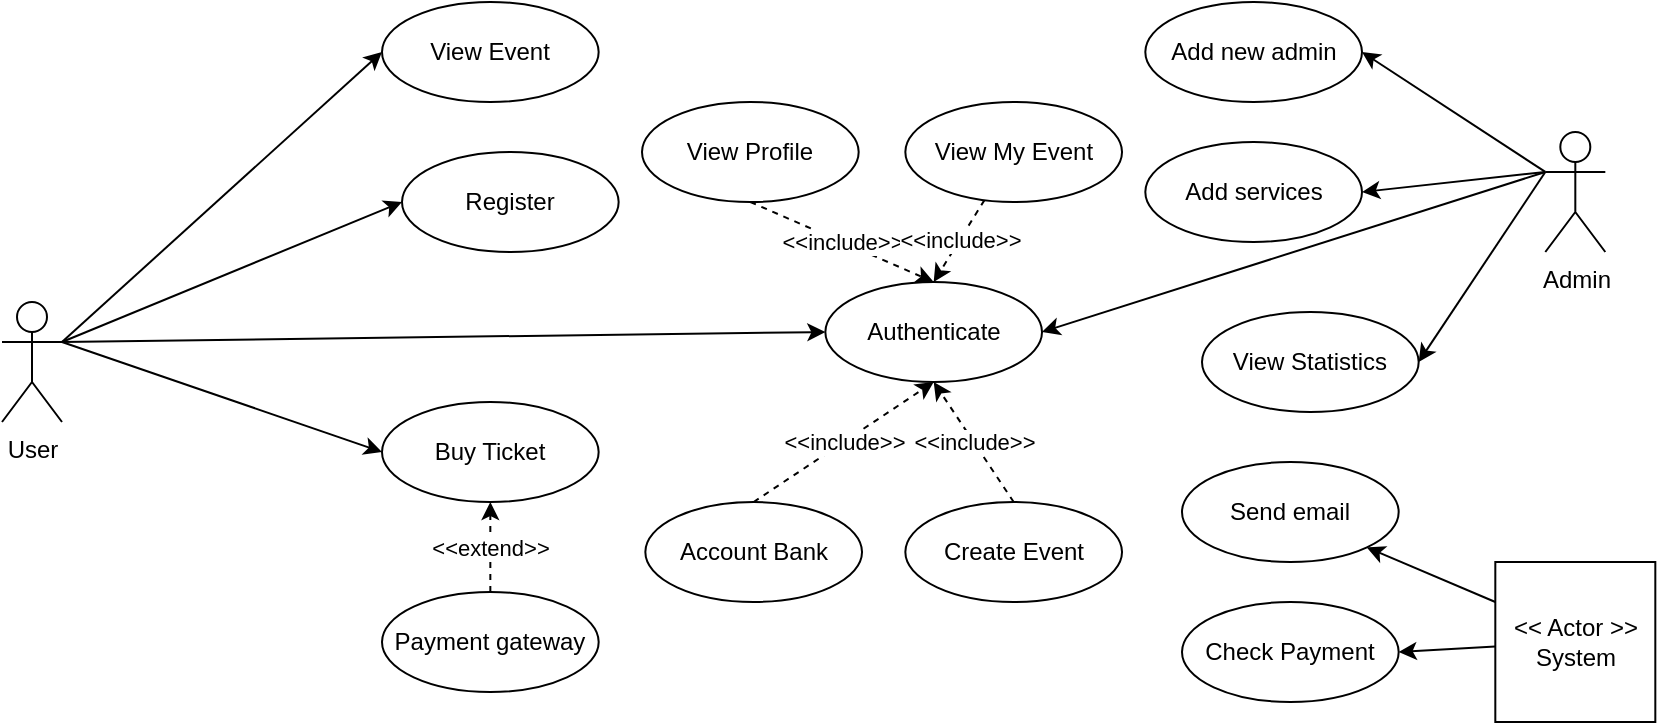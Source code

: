 <mxfile version="20.4.0" type="github">
  <diagram id="C9PHexbScycsoSmm_nkF" name="Page-1">
    <mxGraphModel dx="1038" dy="587" grid="1" gridSize="10" guides="1" tooltips="1" connect="1" arrows="1" fold="1" page="1" pageScale="1" pageWidth="850" pageHeight="1100" math="0" shadow="0">
      <root>
        <mxCell id="0" />
        <mxCell id="1" parent="0" />
        <mxCell id="6DrTKPntKGNxcgU90YKC-1" value="User" style="shape=umlActor;verticalLabelPosition=bottom;verticalAlign=top;html=1;outlineConnect=0;" parent="1" vertex="1">
          <mxGeometry x="120" y="240" width="30" height="60" as="geometry" />
        </mxCell>
        <mxCell id="6DrTKPntKGNxcgU90YKC-2" value="Admin" style="shape=umlActor;verticalLabelPosition=bottom;verticalAlign=top;html=1;outlineConnect=0;" parent="1" vertex="1">
          <mxGeometry x="891.66" y="155" width="30" height="60" as="geometry" />
        </mxCell>
        <mxCell id="2XuX14cPeexHmu0yOcSn-1" value="Authenticate" style="ellipse;whiteSpace=wrap;html=1;" vertex="1" parent="1">
          <mxGeometry x="531.68" y="230" width="108.33" height="50" as="geometry" />
        </mxCell>
        <mxCell id="2XuX14cPeexHmu0yOcSn-2" value="Register" style="ellipse;whiteSpace=wrap;html=1;" vertex="1" parent="1">
          <mxGeometry x="320" y="165" width="108.33" height="50" as="geometry" />
        </mxCell>
        <mxCell id="2XuX14cPeexHmu0yOcSn-3" value="View Event" style="ellipse;whiteSpace=wrap;html=1;" vertex="1" parent="1">
          <mxGeometry x="310" y="90" width="108.33" height="50" as="geometry" />
        </mxCell>
        <mxCell id="2XuX14cPeexHmu0yOcSn-4" value="Buy Ticket" style="ellipse;whiteSpace=wrap;html=1;" vertex="1" parent="1">
          <mxGeometry x="310" y="290" width="108.33" height="50" as="geometry" />
        </mxCell>
        <mxCell id="2XuX14cPeexHmu0yOcSn-5" value="Payment gateway" style="ellipse;whiteSpace=wrap;html=1;" vertex="1" parent="1">
          <mxGeometry x="310" y="385" width="108.34" height="50" as="geometry" />
        </mxCell>
        <mxCell id="2XuX14cPeexHmu0yOcSn-8" value="Add services" style="ellipse;whiteSpace=wrap;html=1;" vertex="1" parent="1">
          <mxGeometry x="691.66" y="160" width="108.34" height="50" as="geometry" />
        </mxCell>
        <mxCell id="2XuX14cPeexHmu0yOcSn-9" value="View Statistics" style="ellipse;whiteSpace=wrap;html=1;" vertex="1" parent="1">
          <mxGeometry x="720" y="245" width="108.34" height="50" as="geometry" />
        </mxCell>
        <mxCell id="2XuX14cPeexHmu0yOcSn-10" value="Add new admin" style="ellipse;whiteSpace=wrap;html=1;" vertex="1" parent="1">
          <mxGeometry x="691.66" y="90" width="108.34" height="50" as="geometry" />
        </mxCell>
        <mxCell id="2XuX14cPeexHmu0yOcSn-13" value="View Profile" style="ellipse;whiteSpace=wrap;html=1;" vertex="1" parent="1">
          <mxGeometry x="440" y="140" width="108.34" height="50" as="geometry" />
        </mxCell>
        <mxCell id="2XuX14cPeexHmu0yOcSn-14" value="" style="endArrow=classic;html=1;rounded=0;entryX=0;entryY=0.5;entryDx=0;entryDy=0;exitX=1;exitY=0.333;exitDx=0;exitDy=0;exitPerimeter=0;" edge="1" parent="1" source="6DrTKPntKGNxcgU90YKC-1" target="2XuX14cPeexHmu0yOcSn-1">
          <mxGeometry width="50" height="50" relative="1" as="geometry">
            <mxPoint x="350" y="250" as="sourcePoint" />
            <mxPoint x="400" y="200" as="targetPoint" />
          </mxGeometry>
        </mxCell>
        <mxCell id="2XuX14cPeexHmu0yOcSn-15" value="" style="endArrow=classic;html=1;rounded=0;entryX=0;entryY=0.5;entryDx=0;entryDy=0;exitX=1;exitY=0.333;exitDx=0;exitDy=0;exitPerimeter=0;" edge="1" parent="1" source="6DrTKPntKGNxcgU90YKC-1" target="2XuX14cPeexHmu0yOcSn-2">
          <mxGeometry width="50" height="50" relative="1" as="geometry">
            <mxPoint x="110" y="270" as="sourcePoint" />
            <mxPoint x="300" y="125" as="targetPoint" />
          </mxGeometry>
        </mxCell>
        <mxCell id="2XuX14cPeexHmu0yOcSn-16" value="" style="endArrow=classic;html=1;rounded=0;entryX=0;entryY=0.5;entryDx=0;entryDy=0;exitX=1;exitY=0.333;exitDx=0;exitDy=0;exitPerimeter=0;" edge="1" parent="1" source="6DrTKPntKGNxcgU90YKC-1" target="2XuX14cPeexHmu0yOcSn-3">
          <mxGeometry width="50" height="50" relative="1" as="geometry">
            <mxPoint x="110" y="270" as="sourcePoint" />
            <mxPoint x="300" y="205" as="targetPoint" />
          </mxGeometry>
        </mxCell>
        <mxCell id="2XuX14cPeexHmu0yOcSn-17" value="" style="endArrow=classic;html=1;rounded=0;entryX=0;entryY=0.5;entryDx=0;entryDy=0;exitX=1;exitY=0.333;exitDx=0;exitDy=0;exitPerimeter=0;" edge="1" parent="1" source="6DrTKPntKGNxcgU90YKC-1" target="2XuX14cPeexHmu0yOcSn-4">
          <mxGeometry width="50" height="50" relative="1" as="geometry">
            <mxPoint x="120" y="280" as="sourcePoint" />
            <mxPoint x="310" y="215" as="targetPoint" />
          </mxGeometry>
        </mxCell>
        <mxCell id="2XuX14cPeexHmu0yOcSn-19" value="" style="endArrow=classic;html=1;rounded=0;entryX=1;entryY=0.5;entryDx=0;entryDy=0;exitX=0;exitY=0.333;exitDx=0;exitDy=0;exitPerimeter=0;" edge="1" parent="1" source="6DrTKPntKGNxcgU90YKC-2" target="2XuX14cPeexHmu0yOcSn-10">
          <mxGeometry width="50" height="50" relative="1" as="geometry">
            <mxPoint x="591.66" y="160" as="sourcePoint" />
            <mxPoint x="641.66" y="110" as="targetPoint" />
          </mxGeometry>
        </mxCell>
        <mxCell id="2XuX14cPeexHmu0yOcSn-20" value="" style="endArrow=classic;html=1;rounded=0;entryX=1;entryY=0.5;entryDx=0;entryDy=0;exitX=0;exitY=0.333;exitDx=0;exitDy=0;exitPerimeter=0;" edge="1" parent="1" source="6DrTKPntKGNxcgU90YKC-2" target="2XuX14cPeexHmu0yOcSn-8">
          <mxGeometry width="50" height="50" relative="1" as="geometry">
            <mxPoint x="901.66" y="185" as="sourcePoint" />
            <mxPoint x="810.0" y="125" as="targetPoint" />
          </mxGeometry>
        </mxCell>
        <mxCell id="2XuX14cPeexHmu0yOcSn-21" value="" style="endArrow=classic;html=1;rounded=0;entryX=1;entryY=0.5;entryDx=0;entryDy=0;exitX=0;exitY=0.333;exitDx=0;exitDy=0;exitPerimeter=0;" edge="1" parent="1" source="6DrTKPntKGNxcgU90YKC-2" target="2XuX14cPeexHmu0yOcSn-9">
          <mxGeometry width="50" height="50" relative="1" as="geometry">
            <mxPoint x="901.66" y="185" as="sourcePoint" />
            <mxPoint x="810.0" y="195" as="targetPoint" />
          </mxGeometry>
        </mxCell>
        <mxCell id="2XuX14cPeexHmu0yOcSn-22" value="&amp;lt;&amp;lt;extend&amp;gt;&amp;gt;" style="endArrow=classic;html=1;rounded=0;entryX=0.5;entryY=1;entryDx=0;entryDy=0;exitX=0.5;exitY=0;exitDx=0;exitDy=0;dashed=1;" edge="1" parent="1" source="2XuX14cPeexHmu0yOcSn-5" target="2XuX14cPeexHmu0yOcSn-4">
          <mxGeometry width="50" height="50" relative="1" as="geometry">
            <mxPoint x="430" y="250" as="sourcePoint" />
            <mxPoint x="480" y="200" as="targetPoint" />
          </mxGeometry>
        </mxCell>
        <mxCell id="2XuX14cPeexHmu0yOcSn-23" value="Account Bank" style="ellipse;whiteSpace=wrap;html=1;" vertex="1" parent="1">
          <mxGeometry x="441.67" y="340" width="108.34" height="50" as="geometry" />
        </mxCell>
        <mxCell id="2XuX14cPeexHmu0yOcSn-24" value="" style="endArrow=classic;html=1;rounded=0;entryX=1;entryY=0.5;entryDx=0;entryDy=0;exitX=0;exitY=0.333;exitDx=0;exitDy=0;exitPerimeter=0;" edge="1" parent="1" source="6DrTKPntKGNxcgU90YKC-2" target="2XuX14cPeexHmu0yOcSn-1">
          <mxGeometry width="50" height="50" relative="1" as="geometry">
            <mxPoint x="901.66" y="185" as="sourcePoint" />
            <mxPoint x="680.0" y="255" as="targetPoint" />
          </mxGeometry>
        </mxCell>
        <mxCell id="2XuX14cPeexHmu0yOcSn-25" value="&amp;lt;&amp;lt;include&amp;gt;&amp;gt;" style="endArrow=classic;html=1;rounded=0;dashed=1;entryX=0.5;entryY=0;entryDx=0;entryDy=0;exitX=0.5;exitY=1;exitDx=0;exitDy=0;" edge="1" parent="1" source="2XuX14cPeexHmu0yOcSn-13" target="2XuX14cPeexHmu0yOcSn-1">
          <mxGeometry width="50" height="50" relative="1" as="geometry">
            <mxPoint x="531.67" y="250" as="sourcePoint" />
            <mxPoint x="581.67" y="200" as="targetPoint" />
          </mxGeometry>
        </mxCell>
        <mxCell id="2XuX14cPeexHmu0yOcSn-26" value="&amp;lt;&amp;lt;include&amp;gt;&amp;gt;" style="endArrow=classic;html=1;rounded=0;dashed=1;entryX=0.5;entryY=1;entryDx=0;entryDy=0;exitX=0.5;exitY=0;exitDx=0;exitDy=0;" edge="1" parent="1" source="2XuX14cPeexHmu0yOcSn-23" target="2XuX14cPeexHmu0yOcSn-1">
          <mxGeometry width="50" height="50" relative="1" as="geometry">
            <mxPoint x="531.67" y="250" as="sourcePoint" />
            <mxPoint x="581.67" y="200" as="targetPoint" />
          </mxGeometry>
        </mxCell>
        <mxCell id="2XuX14cPeexHmu0yOcSn-27" value="Create Event" style="ellipse;whiteSpace=wrap;html=1;" vertex="1" parent="1">
          <mxGeometry x="571.67" y="340" width="108.34" height="50" as="geometry" />
        </mxCell>
        <mxCell id="2XuX14cPeexHmu0yOcSn-28" value="&amp;lt;&amp;lt;include&amp;gt;&amp;gt;" style="endArrow=classic;html=1;rounded=0;dashed=1;entryX=0.5;entryY=1;entryDx=0;entryDy=0;exitX=0.5;exitY=0;exitDx=0;exitDy=0;" edge="1" parent="1" source="2XuX14cPeexHmu0yOcSn-27" target="2XuX14cPeexHmu0yOcSn-1">
          <mxGeometry width="50" height="50" relative="1" as="geometry">
            <mxPoint x="531.67" y="330" as="sourcePoint" />
            <mxPoint x="581.67" y="280" as="targetPoint" />
          </mxGeometry>
        </mxCell>
        <mxCell id="2XuX14cPeexHmu0yOcSn-30" value="&amp;lt;&amp;lt;include&amp;gt;&amp;gt;" style="orthogonalLoop=1;jettySize=auto;html=1;entryX=0.5;entryY=0;entryDx=0;entryDy=0;dashed=1;rounded=0;strokeColor=default;" edge="1" parent="1" source="2XuX14cPeexHmu0yOcSn-29" target="2XuX14cPeexHmu0yOcSn-1">
          <mxGeometry relative="1" as="geometry" />
        </mxCell>
        <mxCell id="2XuX14cPeexHmu0yOcSn-29" value="View My Event" style="ellipse;whiteSpace=wrap;html=1;" vertex="1" parent="1">
          <mxGeometry x="571.67" y="140" width="108.34" height="50" as="geometry" />
        </mxCell>
        <mxCell id="2XuX14cPeexHmu0yOcSn-33" style="edgeStyle=none;rounded=0;orthogonalLoop=1;jettySize=auto;html=1;exitX=0;exitY=0.25;exitDx=0;exitDy=0;entryX=1;entryY=1;entryDx=0;entryDy=0;strokeColor=default;" edge="1" parent="1" source="2XuX14cPeexHmu0yOcSn-31" target="2XuX14cPeexHmu0yOcSn-32">
          <mxGeometry relative="1" as="geometry" />
        </mxCell>
        <mxCell id="2XuX14cPeexHmu0yOcSn-35" style="edgeStyle=none;rounded=0;orthogonalLoop=1;jettySize=auto;html=1;entryX=1;entryY=0.5;entryDx=0;entryDy=0;strokeColor=default;" edge="1" parent="1" source="2XuX14cPeexHmu0yOcSn-31" target="2XuX14cPeexHmu0yOcSn-34">
          <mxGeometry relative="1" as="geometry" />
        </mxCell>
        <mxCell id="2XuX14cPeexHmu0yOcSn-31" value="&amp;lt;&amp;lt; Actor &amp;gt;&amp;gt;&lt;br&gt;System" style="whiteSpace=wrap;html=1;aspect=fixed;" vertex="1" parent="1">
          <mxGeometry x="866.66" y="370" width="80" height="80" as="geometry" />
        </mxCell>
        <mxCell id="2XuX14cPeexHmu0yOcSn-32" value="Send email" style="ellipse;whiteSpace=wrap;html=1;" vertex="1" parent="1">
          <mxGeometry x="710" y="320" width="108.34" height="50" as="geometry" />
        </mxCell>
        <mxCell id="2XuX14cPeexHmu0yOcSn-34" value="Check Payment" style="ellipse;whiteSpace=wrap;html=1;" vertex="1" parent="1">
          <mxGeometry x="710" y="390" width="108.34" height="50" as="geometry" />
        </mxCell>
      </root>
    </mxGraphModel>
  </diagram>
</mxfile>
